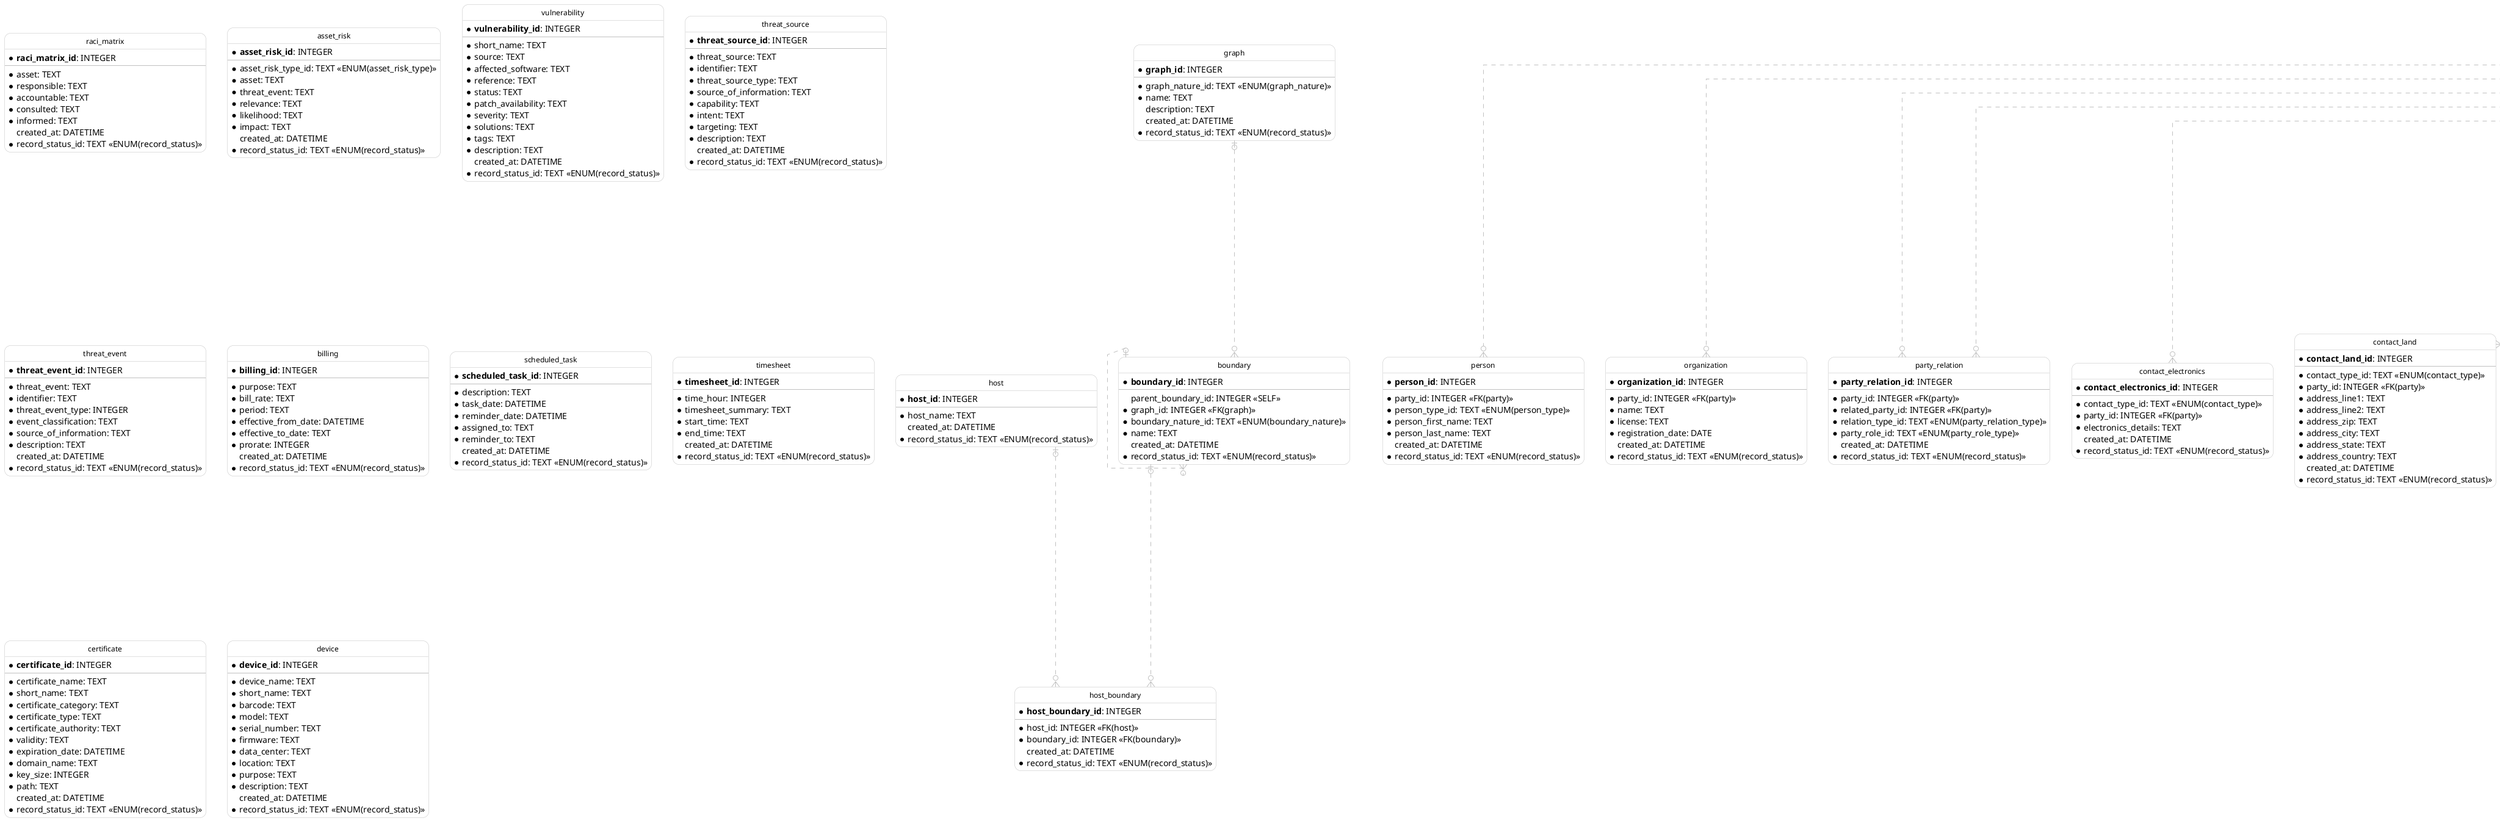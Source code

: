 @startuml models
  hide circle
  skinparam linetype ortho
  skinparam roundcorner 20
  skinparam class {
    BackgroundColor White
    ArrowColor Silver
    BorderColor Silver
    FontColor Black
    FontSize 12
  }

  entity "host" as host {
    * **host_id**: INTEGER
    --
    * host_name: TEXT
      created_at: DATETIME
    * record_status_id: TEXT <<ENUM(record_status)>>
  }

  entity "graph" as graph {
    * **graph_id**: INTEGER
    --
    * graph_nature_id: TEXT <<ENUM(graph_nature)>>
    * name: TEXT
      description: TEXT
      created_at: DATETIME
    * record_status_id: TEXT <<ENUM(record_status)>>
  }

  entity "boundary" as boundary {
    * **boundary_id**: INTEGER
    --
      parent_boundary_id: INTEGER <<SELF>>
    * graph_id: INTEGER <<FK(graph)>>
    * boundary_nature_id: TEXT <<ENUM(boundary_nature)>>
    * name: TEXT
      created_at: DATETIME
    * record_status_id: TEXT <<ENUM(record_status)>>
  }

  entity "host_boundary" as host_boundary {
    * **host_boundary_id**: INTEGER
    --
    * host_id: INTEGER <<FK(host)>>
    * boundary_id: INTEGER <<FK(boundary)>>
      created_at: DATETIME
    * record_status_id: TEXT <<ENUM(record_status)>>
  }

  entity "raci_matrix" as raci_matrix {
    * **raci_matrix_id**: INTEGER
    --
    * asset: TEXT
    * responsible: TEXT
    * accountable: TEXT
    * consulted: TEXT
    * informed: TEXT
      created_at: DATETIME
    * record_status_id: TEXT <<ENUM(record_status)>>
  }

  entity "asset_risk" as asset_risk {
    * **asset_risk_id**: INTEGER
    --
    * asset_risk_type_id: TEXT <<ENUM(asset_risk_type)>>
    * asset: TEXT
    * threat_event: TEXT
    * relevance: TEXT
    * likelihood: TEXT
    * impact: TEXT
      created_at: DATETIME
    * record_status_id: TEXT <<ENUM(record_status)>>
  }

  entity "vulnerability" as vulnerability {
    * **vulnerability_id**: INTEGER
    --
    * short_name: TEXT
    * source: TEXT
    * affected_software: TEXT
    * reference: TEXT
    * status: TEXT
    * patch_availability: TEXT
    * severity: TEXT
    * solutions: TEXT
    * tags: TEXT
    * description: TEXT
      created_at: DATETIME
    * record_status_id: TEXT <<ENUM(record_status)>>
  }

  entity "threat_source" as threat_source {
    * **threat_source_id**: INTEGER
    --
    * threat_source: TEXT
    * identifier: TEXT
    * threat_source_type: TEXT
    * source_of_information: TEXT
    * capability: TEXT
    * intent: TEXT
    * targeting: TEXT
    * description: TEXT
      created_at: DATETIME
    * record_status_id: TEXT <<ENUM(record_status)>>
  }

  entity "threat_event" as threat_event {
    * **threat_event_id**: INTEGER
    --
    * threat_event: TEXT
    * identifier: TEXT
    * threat_event_type: INTEGER
    * event_classification: TEXT
    * source_of_information: TEXT
    * description: TEXT
      created_at: DATETIME
    * record_status_id: TEXT <<ENUM(record_status)>>
  }

  entity "billing" as billing {
    * **billing_id**: INTEGER
    --
    * purpose: TEXT
    * bill_rate: TEXT
    * period: TEXT
    * effective_from_date: DATETIME
    * effective_to_date: TEXT
    * prorate: INTEGER
      created_at: DATETIME
    * record_status_id: TEXT <<ENUM(record_status)>>
  }

  entity "scheduled_task" as scheduled_task {
    * **scheduled_task_id**: INTEGER
    --
    * description: TEXT
    * task_date: DATETIME
    * reminder_date: DATETIME
    * assigned_to: TEXT
    * reminder_to: TEXT
      created_at: DATETIME
    * record_status_id: TEXT <<ENUM(record_status)>>
  }

  entity "timesheet" as timesheet {
    * **timesheet_id**: INTEGER
    --
    * time_hour: INTEGER
    * timesheet_summary: TEXT
    * start_time: TEXT
    * end_time: TEXT
      created_at: DATETIME
    * record_status_id: TEXT <<ENUM(record_status)>>
  }

  entity "certificate" as certificate {
    * **certificate_id**: INTEGER
    --
    * certificate_name: TEXT
    * short_name: TEXT
    * certificate_category: TEXT
    * certificate_type: TEXT
    * certificate_authority: TEXT
    * validity: TEXT
    * expiration_date: DATETIME
    * domain_name: TEXT
    * key_size: INTEGER
    * path: TEXT
      created_at: DATETIME
    * record_status_id: TEXT <<ENUM(record_status)>>
  }

  entity "device" as device {
    * **device_id**: INTEGER
    --
    * device_name: TEXT
    * short_name: TEXT
    * barcode: TEXT
    * model: TEXT
    * serial_number: TEXT
    * firmware: TEXT
    * data_center: TEXT
    * location: TEXT
    * purpose: TEXT
    * description: TEXT
      created_at: DATETIME
    * record_status_id: TEXT <<ENUM(record_status)>>
  }

  entity "party" as party {
    * **party_id**: INTEGER
    --
    * party_type_id: TEXT <<ENUM(party_type)>>
    * party_name: TEXT
      created_at: DATETIME
    * record_status_id: TEXT <<ENUM(record_status)>>
  }

  entity "person" as person {
    * **person_id**: INTEGER
    --
    * party_id: INTEGER <<FK(party)>>
    * person_type_id: TEXT <<ENUM(person_type)>>
    * person_first_name: TEXT
    * person_last_name: TEXT
      created_at: DATETIME
    * record_status_id: TEXT <<ENUM(record_status)>>
  }

  entity "organization" as organization {
    * **organization_id**: INTEGER
    --
    * party_id: INTEGER <<FK(party)>>
    * name: TEXT
    * license: TEXT
    * registration_date: DATE
      created_at: DATETIME
    * record_status_id: TEXT <<ENUM(record_status)>>
  }

  entity "party_relation" as party_relation {
    * **party_relation_id**: INTEGER
    --
    * party_id: INTEGER <<FK(party)>>
    * related_party_id: INTEGER <<FK(party)>>
    * relation_type_id: TEXT <<ENUM(party_relation_type)>>
    * party_role_id: TEXT <<ENUM(party_role_type)>>
      created_at: DATETIME
    * record_status_id: TEXT <<ENUM(record_status)>>
  }

  entity "contact_electronics" as contact_electronics {
    * **contact_electronics_id**: INTEGER
    --
    * contact_type_id: TEXT <<ENUM(contact_type)>>
    * party_id: INTEGER <<FK(party)>>
    * electronics_details: TEXT
      created_at: DATETIME
    * record_status_id: TEXT <<ENUM(record_status)>>
  }

  entity "contact_land" as contact_land {
    * **contact_land_id**: INTEGER
    --
    * contact_type_id: TEXT <<ENUM(contact_type)>>
    * party_id: INTEGER <<FK(party)>>
    * address_line1: TEXT
    * address_line2: TEXT
    * address_zip: TEXT
    * address_city: TEXT
    * address_state: TEXT
    * address_country: TEXT
      created_at: DATETIME
    * record_status_id: TEXT <<ENUM(record_status)>>
  }

  entity "organization_role" as organization_role {
    * **organization_role_id**: INTEGER
    --
    * person_party_id: INTEGER <<FK(party)>>
    * organization_party_id: INTEGER <<FK(party)>>
    * organization_role_type_id: TEXT <<ENUM(organization_role_type)>>
      created_at: DATETIME
    * record_status_id: TEXT <<ENUM(record_status)>>
  }

  entity "rating" as rating {
    * **rating_id**: INTEGER
    --
    * party_id: INTEGER <<FK(party)>>
    * score_id: TEXT <<ENUM(rating_value)>>
      created_at: DATETIME
    * record_status_id: TEXT <<ENUM(record_status)>>
  }

  entity "contract" as contract {
    * **contract_id**: INTEGER
    --
    * party_id: INTEGER <<FK(party)>>
    * contract_type_id: TEXT <<ENUM(contract_type)>>
    * date_contract_signed: DATETIME
    * date_contract_expires: DATETIME
    * date_of_last_review: DATETIME
    * date_of_next_review: DATETIME
    * date_of_contract_review: DATETIME
    * date_of_contract_approval: DATETIME
      created_at: DATETIME
    * record_status_id: TEXT <<ENUM(record_status)>>
  }

  entity "note" as note {
    * **note_id**: INTEGER
    --
    * party_id: INTEGER <<FK(party)>>
    * note: TEXT
      created_at: DATETIME
    * record_status_id: TEXT <<ENUM(record_status)>>
  }

  entity "agreement" as agreement {
    * **agreement_id**: INTEGER
    --
    * party_id: INTEGER <<FK(party)>>
    * agreement_type_id: TEXT <<ENUM(agreement_type)>>
    * signed_status_id: TEXT <<ENUM(status_value)>>
    * document_path: TEXT
      created_at: DATETIME
    * record_status_id: TEXT <<ENUM(record_status)>>
  }

  entity "risk_register" as risk_register {
    * **risk_register_id**: INTEGER
    --
    * description: TEXT
    * risk_subject_id: TEXT <<ENUM(risk_subject)>>
    * risk_type_id: TEXT <<ENUM(risk_type)>>
    * impact_to_the_organization: TEXT
    * rating_likelihood_id: TEXT <<ENUM(rating_value)>>
    * rating_impact_id: TEXT <<ENUM(rating_value)>>
    * rating_overall_risk_id: TEXT <<ENUM(rating_value)>>
    * control_effectivenes_controls_in_place: TEXT
    * control_effectivenes_control_effectiveness_id: TEXT <<ENUM(rating_value)>>
    * control_effectivenes_over_all_residual_risk_rating_id: TEXT <<ENUM(rating_value)>>
    * mitigation_further_actions: TEXT
    * control_monitor_mitigation_actions_tracking_strategy: TEXT
    * control_monitor_action_due_date: DATE
    * control_monitor_risk_owner_id: INTEGER <<FK(party)>>
      created_at: DATETIME
    * record_status_id: TEXT <<ENUM(record_status)>>
  }

  entity "incident" as incident {
    * **incident_id**: INTEGER
    --
    * title: TEXT
    * incident_date: DATE
    * time_and_time_zone: DATETIME
    * category_id: TEXT <<ENUM(incident_category_type)>>
    * severity_id: TEXT <<ENUM(severity_type)>>
    * priority_id: TEXT <<ENUM(priority_type)>>
    * internal_or_external_id: TEXT <<ENUM(incident_type)>>
    * location: TEXT
    * it_service_impacted: TEXT
    * impacted_modules: TEXT
    * impacted_dept: TEXT
    * reported_by_id: INTEGER <<FK(party)>>
    * reported_to_id: INTEGER <<FK(party)>>
    * brief_description: TEXT
    * detailed_description: TEXT
    * assigned_to_id: INTEGER <<FK(party)>>
    * assigned_date: DATE
    * investigation_details: TEXT
    * containment_details: TEXT
    * eradication_details: TEXT
    * bussiness_impact: TEXT
    * lessons_learned: TEXT
    * status_id: TEXT <<ENUM(incident_status)>>
    * closed_date: DATE
    * feedback_from_business: TEXT
    * reported_to_regulatory: TEXT
    * report_date: DATE
    * report_time: DATETIME
      created_at: DATETIME
    * record_status_id: TEXT <<ENUM(record_status)>>
  }

  boundary |o..o{ boundary
  graph |o..o{ boundary
  host |o..o{ host_boundary
  boundary |o..o{ host_boundary
  party |o..o{ person
  party |o..o{ organization
  party |o..o{ party_relation
  party |o..o{ party_relation
  party |o..o{ contact_electronics
  party |o..o{ contact_land
  party |o..o{ organization_role
  party |o..o{ organization_role
  party |o..o{ rating
  party |o..o{ contract
  party |o..o{ note
  party |o..o{ agreement
  party |o..o{ risk_register
  party |o..o{ incident
  party |o..o{ incident
  party |o..o{ incident
@enduml